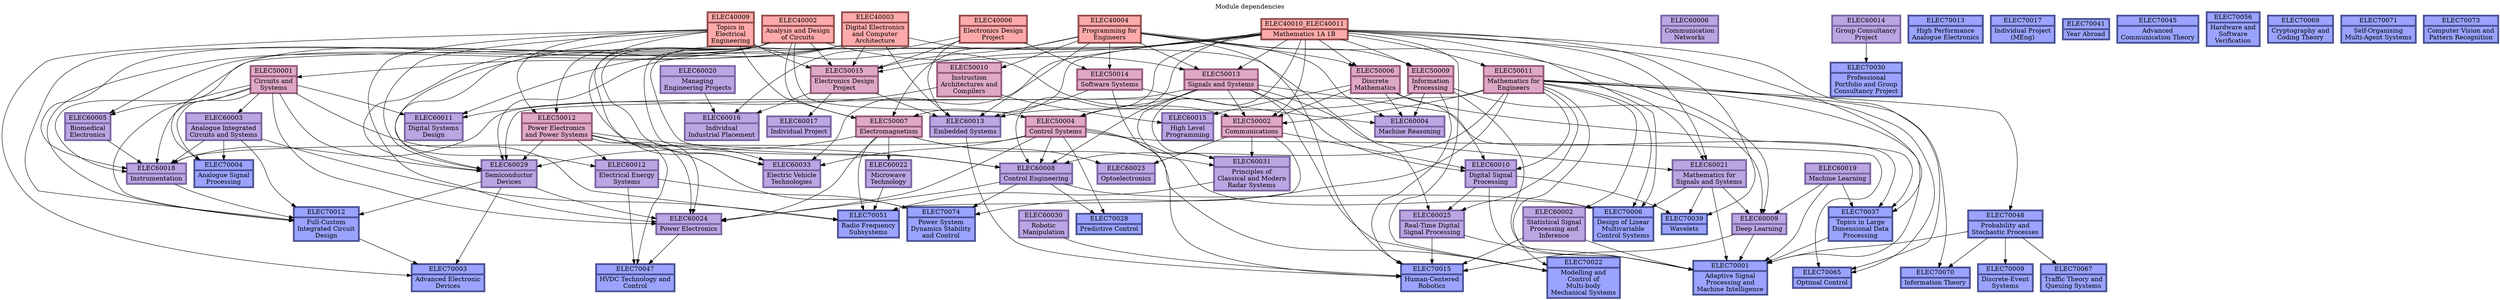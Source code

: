 // This is an auto-generated file. Don't edit this file; edit `modules.yml` instead.

digraph G {
  graph[root="root"];
  node[shape="record", style="filled"];

  node[color="#945050", fillcolor="#ffaaaa", penwidth=4, style="filled"];

  ELEC40006 [label="{ELEC40006 | Electronics Design\nProject}"];

  ELEC40009 [label="{ELEC40009 | Topics in\nElectrical\nEngineering}"];

  ELEC40003 [label="{ELEC40003 | Digital Electronics\nand Computer\nArchitecture}"];

  ELEC40002 [label="{ELEC40002 | Analysis and Design\nof Circuits}"];

  ELEC40004 [label="{ELEC40004 | Programming for\nEngineers}"];

  ELEC40010_ELEC40011 [label="{ELEC40010_ELEC40011 | Mathematics 1A 1B}"];


  node[color="#985d7d", fillcolor="#dea8c6", penwidth=4, style="filled"];

  ELEC50010 [label="{ELEC50010 | Instruction\nArchitectures and\nCompilers}"];
  ELEC40004 -> ELEC50010;

  ELEC50014 [label="{ELEC50014 | Software Systems}"];
  ELEC40004 -> ELEC50014;
  ELEC40006 -> ELEC50014;

  ELEC50015 [label="{ELEC50015 | Electronics Design\nProject}"];
  ELEC40002 -> ELEC50015;
  ELEC40003 -> ELEC50015;
  ELEC40004 -> ELEC50015;
  ELEC40006 -> ELEC50015;
  ELEC40009 -> ELEC50015;
  ELEC40010_ELEC40011 -> ELEC50015;

  ELEC50009 [label="{ELEC50009 | Information\nProcessing}"];
  ELEC40004 -> ELEC50009;
  ELEC40010_ELEC40011 -> ELEC50009;

  ELEC50007 [label="{ELEC50007 | Electromagnetism}"];
  ELEC40002 -> ELEC50007;
  ELEC40004 -> ELEC50007;
  ELEC40009 -> ELEC50007;
  ELEC40010_ELEC40011 -> ELEC50007;

  ELEC50004 [label="{ELEC50004 | Control Systems}"];
  ELEC40002 -> ELEC50004;
  ELEC40010_ELEC40011 -> ELEC50004;
  ELEC50013 -> ELEC50004;

  ELEC50012 [label="{ELEC50012 | Power Electronics\nand Power Systems}"];
  ELEC40002 -> ELEC50012;
  ELEC40009 -> ELEC50012;

  ELEC50002 [label="{ELEC50002 | Communications}"];
  ELEC40009 -> ELEC50002;
  ELEC40010_ELEC40011 -> ELEC50002;
  ELEC50006 -> ELEC50002;
  ELEC50011 -> ELEC50002;
  ELEC50013 -> ELEC50002;

  ELEC50001 [label="{ELEC50001 | Circuits and\nSystems}"];
  ELEC40003 -> ELEC50001;

  ELEC50006 [label="{ELEC50006 | Discrete\nMathematics}"];
  ELEC40004 -> ELEC50006;
  ELEC40010_ELEC40011 -> ELEC50006;

  ELEC50011 [label="{ELEC50011 | Mathematics for\nEngineers}"];
  ELEC40010_ELEC40011 -> ELEC50011;

  ELEC50013 [label="{ELEC50013 | Signals and Systems}"];
  ELEC40002 -> ELEC50013;
  ELEC40004 -> ELEC50013;
  ELEC40010_ELEC40011 -> ELEC50013;


  node[color="#7e68a4", fillcolor="#bba5e3", penwidth=4, style="filled"];

  ELEC60004 [label="{ELEC60004 | Machine Reasoning}"];
  ELEC40004 -> ELEC60004 [weight=0];
  ELEC50014 -> ELEC60004;
  ELEC50006 -> ELEC60004;
  ELEC50009 -> ELEC60004;

  ELEC60006 [label="{ELEC60006 | Communication\nNetworks}"];

  ELEC60011 [label="{ELEC60011 | Digital Systems\nDesign}"];
  ELEC40003 -> ELEC60011 [weight=0];
  ELEC50001 -> ELEC60011;
  ELEC50010 -> ELEC60011;

  ELEC60015 [label="{ELEC60015 | High Level\nProgramming}"];
  ELEC50010 -> ELEC60015;
  ELEC50006 -> ELEC60015;

  ELEC60016 [label="{ELEC60016 | Individual\nIndustrial Placement}"];
  ELEC40006 -> ELEC60016 [weight=0];
  ELEC50015 -> ELEC60016;
  ELEC60020 -> ELEC60016;

  ELEC60017 [label="{ELEC60017 | Individual Project}"];
  ELEC50015 -> ELEC60017;

  ELEC60023 [label="{ELEC60023 | Optoelectronics}"];
  ELEC50007 -> ELEC60023;
  ELEC50002 -> ELEC60023;

  ELEC60033 [label="{ELEC60033 | Electric Vehicle\nTechnologies}"];
  ELEC40002 -> ELEC60033 [weight=0];
  ELEC40009 -> ELEC60033 [weight=0];
  ELEC40010_ELEC40011 -> ELEC60033 [weight=0];
  ELEC50004 -> ELEC60033;
  ELEC50012 -> ELEC60033;

  ELEC60020 [label="{ELEC60020 | Managing\nEngineering Projects}"];

  ELEC60014 [label="{ELEC60014 | Group Consultancy\nProject}"];

  ELEC60024 [label="{ELEC60024 | Power Electronics}"];
  ELEC40002 -> ELEC60024 [weight=0];
  ELEC40009 -> ELEC60024 [weight=0];
  ELEC50001 -> ELEC60024;
  ELEC50004 -> ELEC60024;
  ELEC50007 -> ELEC60024;
  ELEC50012 -> ELEC60024;
  ELEC60029 -> ELEC60024;
  ELEC60008 -> ELEC60024;

  ELEC60013 [label="{ELEC60013 | Embedded Systems}"];
  ELEC40003 -> ELEC60013 [weight=0];
  ELEC40004 -> ELEC60013 [weight=0];
  ELEC40006 -> ELEC60013 [weight=0];
  ELEC50014 -> ELEC60013;
  ELEC50009 -> ELEC60013;
  ELEC50015 -> ELEC60013;

  ELEC60025 [label="{ELEC60025 | Real-Time Digital\nSignal Processing}"];
  ELEC40003 -> ELEC60025 [weight=0];
  ELEC50011 -> ELEC60025;
  ELEC60010 -> ELEC60025;

  ELEC60030 [label="{ELEC60030 | Robotic\nManipulation}"];

  ELEC60002 [label="{ELEC60002 | Statistical Signal\nProcessing and\nInference}"];
  ELEC50011 -> ELEC60002;

  ELEC60009 [label="{ELEC60009 | Deep Learning}"];
  ELEC60019 -> ELEC60009;
  ELEC60021 -> ELEC60009;
  ELEC40004 -> ELEC60009 [weight=0];
  ELEC50009 -> ELEC60009;

  ELEC60022 [label="{ELEC60022 | Microwave\nTechnology}"];
  ELEC50007 -> ELEC60022;

  ELEC60031 [label="{ELEC60031 | Principles of\nClassical and Modern\nRadar Systems}"];
  ELEC40010_ELEC40011 -> ELEC60031 [weight=0];
  ELEC50013 -> ELEC60031;
  ELEC50002 -> ELEC60031;
  ELEC50007 -> ELEC60031;

  ELEC60012 [label="{ELEC60012 | Electrical Energy\nSystems}"];
  ELEC50012 -> ELEC60012;
  ELEC40009 -> ELEC60012 [weight=0];

  ELEC60018 [label="{ELEC60018 | Instrumentation}"];
  ELEC40010_ELEC40011 -> ELEC60018 [weight=0];
  ELEC40002 -> ELEC60018 [weight=0];
  ELEC50001 -> ELEC60018;
  ELEC50013 -> ELEC60018;
  ELEC50004 -> ELEC60018;
  ELEC60003 -> ELEC60018;
  ELEC60005 -> ELEC60018;

  ELEC60029 [label="{ELEC60029 | Semiconductor\nDevices}"];
  ELEC40002 -> ELEC60029 [weight=0];
  ELEC40003 -> ELEC60029 [weight=0];
  ELEC40009 -> ELEC60029 [weight=0];
  ELEC40010_ELEC40011 -> ELEC60029 [weight=0];
  ELEC50001 -> ELEC60029;
  ELEC50011 -> ELEC60029;
  ELEC50007 -> ELEC60029;
  ELEC50012 -> ELEC60029;

  ELEC60008 [label="{ELEC60008 | Control Engineering}"];
  ELEC40002 -> ELEC60008 [weight=0];
  ELEC40003 -> ELEC60008 [weight=0];
  ELEC40010_ELEC40011 -> ELEC60008 [weight=0];
  ELEC50011 -> ELEC60008;
  ELEC50013 -> ELEC60008;
  ELEC50004 -> ELEC60008;
  ELEC50012 -> ELEC60008;

  ELEC60010 [label="{ELEC60010 | Digital Signal\nProcessing}"];
  ELEC50006 -> ELEC60010;
  ELEC50011 -> ELEC60010;
  ELEC50013 -> ELEC60010;
  ELEC50002 -> ELEC60010;

  ELEC60019 [label="{ELEC60019 | Machine Learning}"];

  ELEC60021 [label="{ELEC60021 | Mathematics for\nSignals and Systems}"];
  ELEC40010_ELEC40011 -> ELEC60021 [weight=0];
  ELEC50011 -> ELEC60021;
  ELEC50013 -> ELEC60021;

  ELEC60003 [label="{ELEC60003 | Analogue Integrated\nCircuits and Systems}"];
  ELEC50001 -> ELEC60003;

  ELEC60005 [label="{ELEC60005 | Biomedical\nElectronics}"];
  ELEC40002 -> ELEC60005 [weight=0];
  ELEC50001 -> ELEC60005;


  node[color="#4d5395", fillcolor="#9aa3ff", penwidth=4, style="filled"];

  ELEC70001 [label="{ELEC70001 | Adaptive Signal\nProcessing and\nMachine Intelligence}"];
  ELEC60002 -> ELEC70001;
  ELEC60009 -> ELEC70001;
  ELEC60010 -> ELEC70001;
  ELEC60019 -> ELEC70001;
  ELEC50009 -> ELEC70001 [weight=0];
  ELEC50011 -> ELEC70001 [weight=0];
  ELEC60021 -> ELEC70001;
  ELEC70037 -> ELEC70001;
  ELEC70048 -> ELEC70001;
  ELEC60025 -> ELEC70001;

  ELEC70003 [label="{ELEC70003 | Advanced Electronic\nDevices}"];
  ELEC40009 -> ELEC70003 [weight=0];
  ELEC60029 -> ELEC70003;
  ELEC70012 -> ELEC70003;

  ELEC70004 [label="{ELEC70004 | Analogue Signal\nProcessing}"];
  ELEC40002 -> ELEC70004 [weight=0];
  ELEC50001 -> ELEC70004 [weight=0];
  ELEC60003 -> ELEC70004;

  ELEC70006 [label="{ELEC70006 | Design of Linear\nMultivariable\nControl Systems}"];
  ELEC40010_ELEC40011 -> ELEC70006 [weight=0];
  ELEC50011 -> ELEC70006 [weight=0];
  ELEC50004 -> ELEC70006 [weight=0];
  ELEC60008 -> ELEC70006;
  ELEC60021 -> ELEC70006;

  ELEC70009 [label="{ELEC70009 | Discrete-Event\nSystems}"];
  ELEC70048 -> ELEC70009;

  ELEC70013 [label="{ELEC70013 | High Performance\nAnalogue Electronics}"];

  ELEC70017 [label="{ELEC70017 | Individual Project\n(MEng)}"];

  ELEC70022 [label="{ELEC70022 | Modelling and\nControl of\nMulti-body\nMechanical Systems}"];
  ELEC40010_ELEC40011 -> ELEC70022 [weight=0];
  ELEC50011 -> ELEC70022 [weight=0];
  ELEC50013 -> ELEC70022 [weight=0];
  ELEC50004 -> ELEC70022 [weight=0];

  ELEC70028 [label="{ELEC70028 | Predictive Control}"];
  ELEC50004 -> ELEC70028 [weight=0];
  ELEC60008 -> ELEC70028;

  ELEC70030 [label="{ELEC70030 | Professional\nPortfolio and Group\nConsultancy Project}"];
  ELEC60014 -> ELEC70030;

  ELEC70039 [label="{ELEC70039 | Wavelets}"];
  ELEC40010_ELEC40011 -> ELEC70039 [weight=0];
  ELEC60010 -> ELEC70039;
  ELEC60021 -> ELEC70039;

  ELEC70041 [label="{ELEC70041 | Year Abroad}"];

  ELEC70045 [label="{ELEC70045 | Advanced\nCommunication Theory}"];

  ELEC70047 [label="{ELEC70047 | HVDC Technology and\nControl}"];
  ELEC50012 -> ELEC70047 [weight=0];
  ELEC60012 -> ELEC70047;
  ELEC60024 -> ELEC70047;

  ELEC70015 [label="{ELEC70015 | Human-Centered\nRobotics}"];
  ELEC40004 -> ELEC70015 [weight=0];
  ELEC50014 -> ELEC70015 [weight=0];
  ELEC60013 -> ELEC70015;
  ELEC60025 -> ELEC70015;
  ELEC60030 -> ELEC70015;
  ELEC50009 -> ELEC70015 [weight=0];
  ELEC60002 -> ELEC70015;
  ELEC60009 -> ELEC70015;

  ELEC70051 [label="{ELEC70051 | Radio Frequency\nSubsystems}"];
  ELEC50001 -> ELEC70051 [weight=0];
  ELEC50002 -> ELEC70051 [weight=0];
  ELEC50007 -> ELEC70051 [weight=0];
  ELEC60003 -> ELEC70051;
  ELEC60022 -> ELEC70051;
  ELEC60031 -> ELEC70051;

  ELEC70056 [label="{ELEC70056 | Hardware and\nSoftware\nVerification}"];

  ELEC70065 [label="{ELEC70065 | Optimal Control}"];
  ELEC40010_ELEC40011 -> ELEC70065 [weight=0];
  ELEC50011 -> ELEC70065 [weight=0];
  ELEC50004 -> ELEC70065 [weight=0];

  ELEC70067 [label="{ELEC70067 | Traffic Theory and\nQueuing Systems}"];
  ELEC70048 -> ELEC70067;

  ELEC70069 [label="{ELEC70069 | Cryptography and\nCoding Theory}"];

  ELEC70070 [label="{ELEC70070 | Information Theory}"];
  ELEC50011 -> ELEC70070 [weight=0];
  ELEC70048 -> ELEC70070;

  ELEC70071 [label="{ELEC70071 | Self-Organising\nMulti-Agent Systems}"];

  ELEC70073 [label="{ELEC70073 | Computer Vision and\nPattern Recognition}"];

  ELEC70074 [label="{ELEC70074 | Power System\nDynamics Stability\nand Control}"];
  ELEC50011 -> ELEC70074 [weight=0];
  ELEC50012 -> ELEC70074 [weight=0];
  ELEC60008 -> ELEC70074;
  ELEC60012 -> ELEC70074;

  ELEC70037 [label="{ELEC70037 | Topics in Large\nDimensional Data\nProcessing}"];
  ELEC40010_ELEC40011 -> ELEC70037 [weight=0];
  ELEC50013 -> ELEC70037 [weight=0];
  ELEC50006 -> ELEC70037 [weight=0];
  ELEC60019 -> ELEC70037;

  ELEC70012 [label="{ELEC70012 | Full-Custom\nIntegrated Circuit\nDesign}"];
  ELEC40002 -> ELEC70012 [weight=0];
  ELEC40003 -> ELEC70012 [weight=0];
  ELEC50001 -> ELEC70012 [weight=0];
  ELEC60003 -> ELEC70012;
  ELEC60018 -> ELEC70012;
  ELEC60029 -> ELEC70012;

  ELEC70048 [label="{ELEC70048 | Probability and\nStochastic Processes}"];
  ELEC50011 -> ELEC70048 [weight=0];


  // title
  labelloc="t";
  label="Module dependencies";
}
